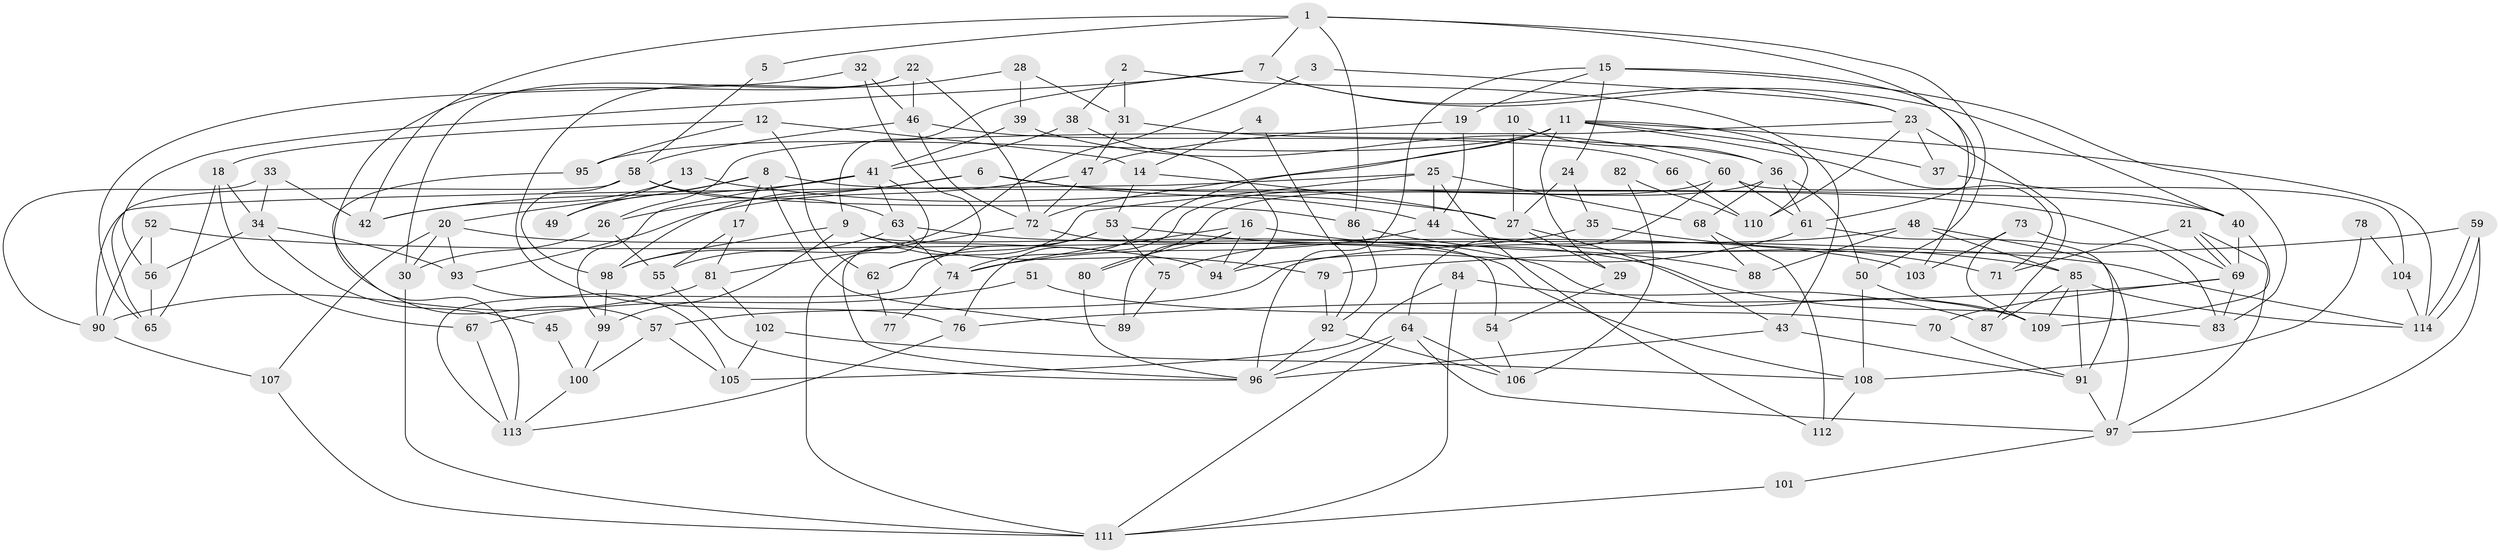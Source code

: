 // coarse degree distribution, {6: 0.15942028985507245, 14: 0.014492753623188406, 8: 0.043478260869565216, 5: 0.17391304347826086, 2: 0.13043478260869565, 4: 0.17391304347826086, 11: 0.028985507246376812, 3: 0.2028985507246377, 9: 0.028985507246376812, 1: 0.014492753623188406, 18: 0.014492753623188406, 7: 0.014492753623188406}
// Generated by graph-tools (version 1.1) at 2025/51/03/04/25 22:51:22]
// undirected, 114 vertices, 228 edges
graph export_dot {
  node [color=gray90,style=filled];
  1;
  2;
  3;
  4;
  5;
  6;
  7;
  8;
  9;
  10;
  11;
  12;
  13;
  14;
  15;
  16;
  17;
  18;
  19;
  20;
  21;
  22;
  23;
  24;
  25;
  26;
  27;
  28;
  29;
  30;
  31;
  32;
  33;
  34;
  35;
  36;
  37;
  38;
  39;
  40;
  41;
  42;
  43;
  44;
  45;
  46;
  47;
  48;
  49;
  50;
  51;
  52;
  53;
  54;
  55;
  56;
  57;
  58;
  59;
  60;
  61;
  62;
  63;
  64;
  65;
  66;
  67;
  68;
  69;
  70;
  71;
  72;
  73;
  74;
  75;
  76;
  77;
  78;
  79;
  80;
  81;
  82;
  83;
  84;
  85;
  86;
  87;
  88;
  89;
  90;
  91;
  92;
  93;
  94;
  95;
  96;
  97;
  98;
  99;
  100;
  101;
  102;
  103;
  104;
  105;
  106;
  107;
  108;
  109;
  110;
  111;
  112;
  113;
  114;
  1 -- 86;
  1 -- 7;
  1 -- 5;
  1 -- 42;
  1 -- 50;
  1 -- 61;
  2 -- 43;
  2 -- 31;
  2 -- 38;
  3 -- 23;
  3 -- 55;
  4 -- 14;
  4 -- 92;
  5 -- 58;
  6 -- 44;
  6 -- 69;
  6 -- 26;
  6 -- 98;
  7 -- 56;
  7 -- 23;
  7 -- 9;
  7 -- 40;
  8 -- 40;
  8 -- 20;
  8 -- 17;
  8 -- 49;
  8 -- 89;
  9 -- 79;
  9 -- 54;
  9 -- 98;
  9 -- 99;
  10 -- 27;
  10 -- 36;
  11 -- 74;
  11 -- 95;
  11 -- 29;
  11 -- 37;
  11 -- 71;
  11 -- 72;
  11 -- 110;
  11 -- 114;
  12 -- 18;
  12 -- 62;
  12 -- 14;
  12 -- 95;
  13 -- 42;
  13 -- 27;
  13 -- 49;
  14 -- 27;
  14 -- 53;
  15 -- 96;
  15 -- 103;
  15 -- 19;
  15 -- 24;
  15 -- 83;
  16 -- 74;
  16 -- 83;
  16 -- 80;
  16 -- 89;
  16 -- 94;
  17 -- 81;
  17 -- 55;
  18 -- 65;
  18 -- 34;
  18 -- 67;
  19 -- 47;
  19 -- 44;
  20 -- 107;
  20 -- 94;
  20 -- 30;
  20 -- 93;
  21 -- 97;
  21 -- 69;
  21 -- 69;
  21 -- 71;
  22 -- 46;
  22 -- 57;
  22 -- 30;
  22 -- 72;
  23 -- 26;
  23 -- 87;
  23 -- 37;
  23 -- 110;
  24 -- 35;
  24 -- 27;
  25 -- 68;
  25 -- 44;
  25 -- 62;
  25 -- 90;
  25 -- 112;
  26 -- 30;
  26 -- 55;
  27 -- 43;
  27 -- 29;
  28 -- 76;
  28 -- 39;
  28 -- 31;
  29 -- 54;
  30 -- 111;
  31 -- 36;
  31 -- 47;
  32 -- 46;
  32 -- 96;
  32 -- 65;
  33 -- 42;
  33 -- 90;
  33 -- 34;
  34 -- 93;
  34 -- 45;
  34 -- 56;
  35 -- 71;
  35 -- 75;
  36 -- 50;
  36 -- 80;
  36 -- 61;
  36 -- 68;
  37 -- 40;
  38 -- 94;
  38 -- 41;
  39 -- 60;
  39 -- 41;
  40 -- 69;
  40 -- 109;
  41 -- 99;
  41 -- 42;
  41 -- 63;
  41 -- 111;
  43 -- 96;
  43 -- 91;
  44 -- 85;
  44 -- 74;
  45 -- 100;
  46 -- 58;
  46 -- 72;
  46 -- 66;
  47 -- 72;
  47 -- 93;
  48 -- 91;
  48 -- 85;
  48 -- 57;
  48 -- 88;
  50 -- 109;
  50 -- 108;
  51 -- 67;
  51 -- 70;
  52 -- 114;
  52 -- 56;
  52 -- 90;
  53 -- 113;
  53 -- 62;
  53 -- 75;
  53 -- 109;
  54 -- 106;
  55 -- 96;
  56 -- 65;
  57 -- 105;
  57 -- 100;
  58 -- 98;
  58 -- 63;
  58 -- 65;
  58 -- 86;
  59 -- 97;
  59 -- 114;
  59 -- 114;
  59 -- 79;
  60 -- 64;
  60 -- 61;
  60 -- 76;
  60 -- 104;
  61 -- 94;
  61 -- 97;
  62 -- 77;
  63 -- 98;
  63 -- 74;
  63 -- 103;
  64 -- 111;
  64 -- 106;
  64 -- 96;
  64 -- 97;
  66 -- 110;
  67 -- 113;
  68 -- 112;
  68 -- 88;
  69 -- 70;
  69 -- 76;
  69 -- 83;
  70 -- 91;
  72 -- 81;
  72 -- 108;
  73 -- 83;
  73 -- 109;
  73 -- 103;
  74 -- 77;
  75 -- 89;
  76 -- 113;
  78 -- 108;
  78 -- 104;
  79 -- 92;
  80 -- 96;
  81 -- 90;
  81 -- 102;
  82 -- 110;
  82 -- 106;
  84 -- 105;
  84 -- 111;
  84 -- 87;
  85 -- 109;
  85 -- 114;
  85 -- 87;
  85 -- 91;
  86 -- 88;
  86 -- 92;
  90 -- 107;
  91 -- 97;
  92 -- 96;
  92 -- 106;
  93 -- 105;
  95 -- 113;
  97 -- 101;
  98 -- 99;
  99 -- 100;
  100 -- 113;
  101 -- 111;
  102 -- 108;
  102 -- 105;
  104 -- 114;
  107 -- 111;
  108 -- 112;
}
